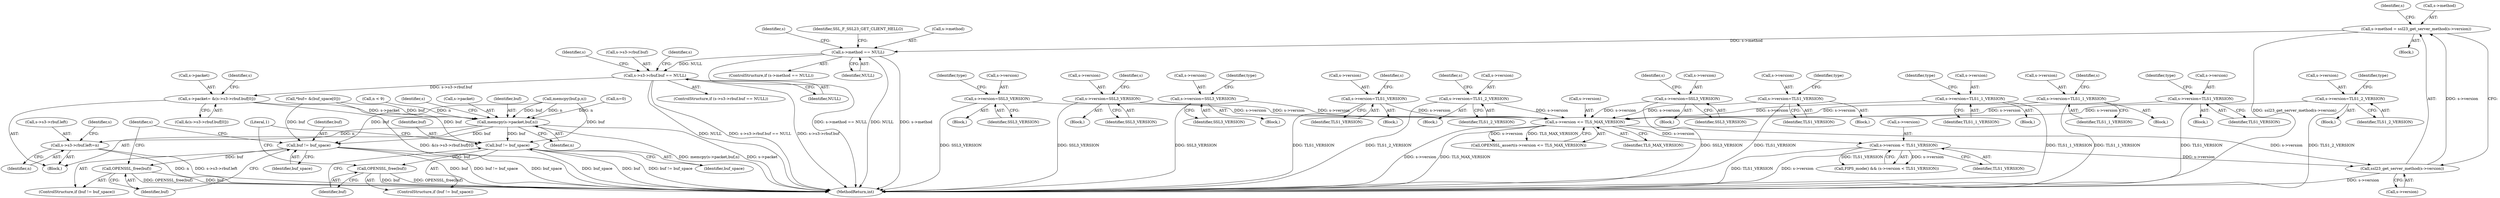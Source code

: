 digraph "0_openssl_6ce9687b5aba5391fc0de50e18779eb676d0e04d@array" {
"1001122" [label="(Call,s->packet= &(s->s3->rbuf.buf[0]))"];
"1001108" [label="(Call,s->s3->rbuf.buf == NULL)"];
"1001076" [label="(Call,s->method == NULL)"];
"1001067" [label="(Call,s->method = ssl23_get_server_method(s->version))"];
"1001071" [label="(Call,ssl23_get_server_method(s->version))"];
"1000689" [label="(Call,s->version <= TLS_MAX_VERSION)"];
"1000606" [label="(Call,s->version=SSL3_VERSION)"];
"1000375" [label="(Call,s->version=SSL3_VERSION)"];
"1000588" [label="(Call,s->version=SSL3_VERSION)"];
"1000356" [label="(Call,s->version=TLS1_VERSION)"];
"1000312" [label="(Call,s->version=TLS1_2_VERSION)"];
"1000406" [label="(Call,s->version=SSL3_VERSION)"];
"1000623" [label="(Call,s->version=TLS1_VERSION)"];
"1000554" [label="(Call,s->version=TLS1_1_VERSION)"];
"1000337" [label="(Call,s->version=TLS1_1_VERSION)"];
"1000571" [label="(Call,s->version=TLS1_VERSION)"];
"1000531" [label="(Call,s->version=TLS1_2_VERSION)"];
"1000697" [label="(Call,s->version < TLS1_VERSION)"];
"1001136" [label="(Call,memcpy(s->packet,buf,n))"];
"1001142" [label="(Call,s->s3->rbuf.left=n)"];
"1001226" [label="(Call,buf != buf_space)"];
"1001229" [label="(Call,OPENSSL_free(buf))"];
"1001236" [label="(Call,buf != buf_space)"];
"1001239" [label="(Call,OPENSSL_free(buf))"];
"1000167" [label="(Call,n=0)"];
"1000407" [label="(Call,s->version)"];
"1001108" [label="(Call,s->s3->rbuf.buf == NULL)"];
"1000375" [label="(Call,s->version=SSL3_VERSION)"];
"1001136" [label="(Call,memcpy(s->packet,buf,n))"];
"1001123" [label="(Call,s->packet)"];
"1000594" [label="(Identifier,type)"];
"1000360" [label="(Identifier,TLS1_VERSION)"];
"1000629" [label="(Identifier,type)"];
"1000531" [label="(Call,s->version=TLS1_2_VERSION)"];
"1000410" [label="(Identifier,SSL3_VERSION)"];
"1001075" [label="(ControlStructure,if (s->method == NULL))"];
"1000382" [label="(Identifier,s)"];
"1000311" [label="(Block,)"];
"1001225" [label="(ControlStructure,if (buf != buf_space))"];
"1001077" [label="(Call,s->method)"];
"1001239" [label="(Call,OPENSSL_free(buf))"];
"1001109" [label="(Call,s->s3->rbuf.buf)"];
"1000152" [label="(Call,*buf= &(buf_space[0]))"];
"1000624" [label="(Call,s->version)"];
"1001230" [label="(Identifier,buf)"];
"1001228" [label="(Identifier,buf_space)"];
"1001096" [label="(Block,)"];
"1001150" [label="(Identifier,n)"];
"1001080" [label="(Identifier,NULL)"];
"1000623" [label="(Call,s->version=TLS1_VERSION)"];
"1000558" [label="(Identifier,TLS1_1_VERSION)"];
"1001089" [label="(Identifier,s)"];
"1001237" [label="(Identifier,buf)"];
"1000554" [label="(Call,s->version=TLS1_1_VERSION)"];
"1000406" [label="(Call,s->version=SSL3_VERSION)"];
"1001078" [label="(Identifier,s)"];
"1000337" [label="(Call,s->version=TLS1_1_VERSION)"];
"1000570" [label="(Block,)"];
"1000688" [label="(Call,OPENSSL_assert(s->version <= TLS_MAX_VERSION))"];
"1000553" [label="(Block,)"];
"1001143" [label="(Call,s->s3->rbuf.left)"];
"1000336" [label="(Block,)"];
"1001229" [label="(Call,OPENSSL_free(buf))"];
"1001067" [label="(Call,s->method = ssl23_get_server_method(s->version))"];
"1000698" [label="(Call,s->version)"];
"1001120" [label="(Identifier,s)"];
"1000701" [label="(Identifier,TLS1_VERSION)"];
"1001137" [label="(Call,s->packet)"];
"1000313" [label="(Call,s->version)"];
"1000316" [label="(Identifier,TLS1_2_VERSION)"];
"1000413" [label="(Identifier,s)"];
"1001140" [label="(Identifier,buf)"];
"1001226" [label="(Call,buf != buf_space)"];
"1001122" [label="(Call,s->packet= &(s->s3->rbuf.buf[0]))"];
"1000589" [label="(Call,s->version)"];
"1001243" [label="(Literal,1)"];
"1000607" [label="(Call,s->version)"];
"1000695" [label="(Call,FIPS_mode() && (s->version < TLS1_VERSION))"];
"1001116" [label="(Identifier,NULL)"];
"1001233" [label="(Identifier,s)"];
"1000627" [label="(Identifier,TLS1_VERSION)"];
"1000376" [label="(Call,s->version)"];
"1000555" [label="(Call,s->version)"];
"1001227" [label="(Identifier,buf)"];
"1001107" [label="(ControlStructure,if (s->s3->rbuf.buf == NULL))"];
"1000587" [label="(Block,)"];
"1000689" [label="(Call,s->version <= TLS_MAX_VERSION)"];
"1001238" [label="(Identifier,buf_space)"];
"1000344" [label="(Identifier,s)"];
"1000355" [label="(Block,)"];
"1000379" [label="(Identifier,SSL3_VERSION)"];
"1000341" [label="(Identifier,TLS1_1_VERSION)"];
"1000575" [label="(Identifier,TLS1_VERSION)"];
"1000319" [label="(Identifier,s)"];
"1001071" [label="(Call,ssl23_get_server_method(s->version))"];
"1000537" [label="(Identifier,type)"];
"1000312" [label="(Call,s->version=TLS1_2_VERSION)"];
"1000605" [label="(Block,)"];
"1000693" [label="(Identifier,TLS_MAX_VERSION)"];
"1000530" [label="(Block,)"];
"1000610" [label="(Identifier,SSL3_VERSION)"];
"1001126" [label="(Call,&(s->s3->rbuf.buf[0]))"];
"1000592" [label="(Identifier,SSL3_VERSION)"];
"1000577" [label="(Identifier,type)"];
"1000405" [label="(Block,)"];
"1000571" [label="(Call,s->version=TLS1_VERSION)"];
"1001076" [label="(Call,s->method == NULL)"];
"1001235" [label="(ControlStructure,if (buf != buf_space))"];
"1000215" [label="(Call,memcpy(buf,p,n))"];
"1000761" [label="(Call,n < 9)"];
"1001066" [label="(Block,)"];
"1001124" [label="(Identifier,s)"];
"1000535" [label="(Identifier,TLS1_2_VERSION)"];
"1001068" [label="(Call,s->method)"];
"1000560" [label="(Identifier,type)"];
"1000612" [label="(Identifier,type)"];
"1001155" [label="(Identifier,s)"];
"1000363" [label="(Identifier,s)"];
"1000690" [label="(Call,s->version)"];
"1000357" [label="(Call,s->version)"];
"1001141" [label="(Identifier,n)"];
"1000356" [label="(Call,s->version=TLS1_VERSION)"];
"1000532" [label="(Call,s->version)"];
"1001244" [label="(MethodReturn,int)"];
"1001236" [label="(Call,buf != buf_space)"];
"1001083" [label="(Identifier,SSL_F_SSL23_GET_CLIENT_HELLO)"];
"1000338" [label="(Call,s->version)"];
"1001142" [label="(Call,s->s3->rbuf.left=n)"];
"1001138" [label="(Identifier,s)"];
"1000622" [label="(Block,)"];
"1001146" [label="(Identifier,s)"];
"1000572" [label="(Call,s->version)"];
"1000374" [label="(Block,)"];
"1000588" [label="(Call,s->version=SSL3_VERSION)"];
"1001240" [label="(Identifier,buf)"];
"1000606" [label="(Call,s->version=SSL3_VERSION)"];
"1001072" [label="(Call,s->version)"];
"1000697" [label="(Call,s->version < TLS1_VERSION)"];
"1001122" -> "1001096"  [label="AST: "];
"1001122" -> "1001126"  [label="CFG: "];
"1001123" -> "1001122"  [label="AST: "];
"1001126" -> "1001122"  [label="AST: "];
"1001138" -> "1001122"  [label="CFG: "];
"1001122" -> "1001244"  [label="DDG: &(s->s3->rbuf.buf[0])"];
"1001108" -> "1001122"  [label="DDG: s->s3->rbuf.buf"];
"1001122" -> "1001136"  [label="DDG: s->packet"];
"1001108" -> "1001107"  [label="AST: "];
"1001108" -> "1001116"  [label="CFG: "];
"1001109" -> "1001108"  [label="AST: "];
"1001116" -> "1001108"  [label="AST: "];
"1001120" -> "1001108"  [label="CFG: "];
"1001124" -> "1001108"  [label="CFG: "];
"1001108" -> "1001244"  [label="DDG: s->s3->rbuf.buf == NULL"];
"1001108" -> "1001244"  [label="DDG: s->s3->rbuf.buf"];
"1001108" -> "1001244"  [label="DDG: NULL"];
"1001076" -> "1001108"  [label="DDG: NULL"];
"1001076" -> "1001075"  [label="AST: "];
"1001076" -> "1001080"  [label="CFG: "];
"1001077" -> "1001076"  [label="AST: "];
"1001080" -> "1001076"  [label="AST: "];
"1001083" -> "1001076"  [label="CFG: "];
"1001089" -> "1001076"  [label="CFG: "];
"1001076" -> "1001244"  [label="DDG: NULL"];
"1001076" -> "1001244"  [label="DDG: s->method"];
"1001076" -> "1001244"  [label="DDG: s->method == NULL"];
"1001067" -> "1001076"  [label="DDG: s->method"];
"1001067" -> "1001066"  [label="AST: "];
"1001067" -> "1001071"  [label="CFG: "];
"1001068" -> "1001067"  [label="AST: "];
"1001071" -> "1001067"  [label="AST: "];
"1001078" -> "1001067"  [label="CFG: "];
"1001067" -> "1001244"  [label="DDG: ssl23_get_server_method(s->version)"];
"1001071" -> "1001067"  [label="DDG: s->version"];
"1001071" -> "1001072"  [label="CFG: "];
"1001072" -> "1001071"  [label="AST: "];
"1001071" -> "1001244"  [label="DDG: s->version"];
"1000689" -> "1001071"  [label="DDG: s->version"];
"1000697" -> "1001071"  [label="DDG: s->version"];
"1000689" -> "1000688"  [label="AST: "];
"1000689" -> "1000693"  [label="CFG: "];
"1000690" -> "1000689"  [label="AST: "];
"1000693" -> "1000689"  [label="AST: "];
"1000688" -> "1000689"  [label="CFG: "];
"1000689" -> "1001244"  [label="DDG: TLS_MAX_VERSION"];
"1000689" -> "1001244"  [label="DDG: s->version"];
"1000689" -> "1000688"  [label="DDG: s->version"];
"1000689" -> "1000688"  [label="DDG: TLS_MAX_VERSION"];
"1000606" -> "1000689"  [label="DDG: s->version"];
"1000375" -> "1000689"  [label="DDG: s->version"];
"1000588" -> "1000689"  [label="DDG: s->version"];
"1000356" -> "1000689"  [label="DDG: s->version"];
"1000312" -> "1000689"  [label="DDG: s->version"];
"1000406" -> "1000689"  [label="DDG: s->version"];
"1000623" -> "1000689"  [label="DDG: s->version"];
"1000554" -> "1000689"  [label="DDG: s->version"];
"1000337" -> "1000689"  [label="DDG: s->version"];
"1000571" -> "1000689"  [label="DDG: s->version"];
"1000531" -> "1000689"  [label="DDG: s->version"];
"1000689" -> "1000697"  [label="DDG: s->version"];
"1000606" -> "1000605"  [label="AST: "];
"1000606" -> "1000610"  [label="CFG: "];
"1000607" -> "1000606"  [label="AST: "];
"1000610" -> "1000606"  [label="AST: "];
"1000612" -> "1000606"  [label="CFG: "];
"1000606" -> "1001244"  [label="DDG: SSL3_VERSION"];
"1000375" -> "1000374"  [label="AST: "];
"1000375" -> "1000379"  [label="CFG: "];
"1000376" -> "1000375"  [label="AST: "];
"1000379" -> "1000375"  [label="AST: "];
"1000382" -> "1000375"  [label="CFG: "];
"1000375" -> "1001244"  [label="DDG: SSL3_VERSION"];
"1000588" -> "1000587"  [label="AST: "];
"1000588" -> "1000592"  [label="CFG: "];
"1000589" -> "1000588"  [label="AST: "];
"1000592" -> "1000588"  [label="AST: "];
"1000594" -> "1000588"  [label="CFG: "];
"1000588" -> "1001244"  [label="DDG: SSL3_VERSION"];
"1000356" -> "1000355"  [label="AST: "];
"1000356" -> "1000360"  [label="CFG: "];
"1000357" -> "1000356"  [label="AST: "];
"1000360" -> "1000356"  [label="AST: "];
"1000363" -> "1000356"  [label="CFG: "];
"1000356" -> "1001244"  [label="DDG: TLS1_VERSION"];
"1000312" -> "1000311"  [label="AST: "];
"1000312" -> "1000316"  [label="CFG: "];
"1000313" -> "1000312"  [label="AST: "];
"1000316" -> "1000312"  [label="AST: "];
"1000319" -> "1000312"  [label="CFG: "];
"1000312" -> "1001244"  [label="DDG: TLS1_2_VERSION"];
"1000406" -> "1000405"  [label="AST: "];
"1000406" -> "1000410"  [label="CFG: "];
"1000407" -> "1000406"  [label="AST: "];
"1000410" -> "1000406"  [label="AST: "];
"1000413" -> "1000406"  [label="CFG: "];
"1000406" -> "1001244"  [label="DDG: SSL3_VERSION"];
"1000623" -> "1000622"  [label="AST: "];
"1000623" -> "1000627"  [label="CFG: "];
"1000624" -> "1000623"  [label="AST: "];
"1000627" -> "1000623"  [label="AST: "];
"1000629" -> "1000623"  [label="CFG: "];
"1000623" -> "1001244"  [label="DDG: TLS1_VERSION"];
"1000554" -> "1000553"  [label="AST: "];
"1000554" -> "1000558"  [label="CFG: "];
"1000555" -> "1000554"  [label="AST: "];
"1000558" -> "1000554"  [label="AST: "];
"1000560" -> "1000554"  [label="CFG: "];
"1000554" -> "1001244"  [label="DDG: TLS1_1_VERSION"];
"1000337" -> "1000336"  [label="AST: "];
"1000337" -> "1000341"  [label="CFG: "];
"1000338" -> "1000337"  [label="AST: "];
"1000341" -> "1000337"  [label="AST: "];
"1000344" -> "1000337"  [label="CFG: "];
"1000337" -> "1001244"  [label="DDG: TLS1_1_VERSION"];
"1000571" -> "1000570"  [label="AST: "];
"1000571" -> "1000575"  [label="CFG: "];
"1000572" -> "1000571"  [label="AST: "];
"1000575" -> "1000571"  [label="AST: "];
"1000577" -> "1000571"  [label="CFG: "];
"1000571" -> "1001244"  [label="DDG: TLS1_VERSION"];
"1000531" -> "1000530"  [label="AST: "];
"1000531" -> "1000535"  [label="CFG: "];
"1000532" -> "1000531"  [label="AST: "];
"1000535" -> "1000531"  [label="AST: "];
"1000537" -> "1000531"  [label="CFG: "];
"1000531" -> "1001244"  [label="DDG: TLS1_2_VERSION"];
"1000697" -> "1000695"  [label="AST: "];
"1000697" -> "1000701"  [label="CFG: "];
"1000698" -> "1000697"  [label="AST: "];
"1000701" -> "1000697"  [label="AST: "];
"1000695" -> "1000697"  [label="CFG: "];
"1000697" -> "1001244"  [label="DDG: TLS1_VERSION"];
"1000697" -> "1001244"  [label="DDG: s->version"];
"1000697" -> "1000695"  [label="DDG: s->version"];
"1000697" -> "1000695"  [label="DDG: TLS1_VERSION"];
"1001136" -> "1001096"  [label="AST: "];
"1001136" -> "1001141"  [label="CFG: "];
"1001137" -> "1001136"  [label="AST: "];
"1001140" -> "1001136"  [label="AST: "];
"1001141" -> "1001136"  [label="AST: "];
"1001146" -> "1001136"  [label="CFG: "];
"1001136" -> "1001244"  [label="DDG: s->packet"];
"1001136" -> "1001244"  [label="DDG: memcpy(s->packet,buf,n)"];
"1000215" -> "1001136"  [label="DDG: buf"];
"1000215" -> "1001136"  [label="DDG: n"];
"1000152" -> "1001136"  [label="DDG: buf"];
"1000167" -> "1001136"  [label="DDG: n"];
"1000761" -> "1001136"  [label="DDG: n"];
"1001136" -> "1001142"  [label="DDG: n"];
"1001136" -> "1001226"  [label="DDG: buf"];
"1001136" -> "1001236"  [label="DDG: buf"];
"1001142" -> "1001096"  [label="AST: "];
"1001142" -> "1001150"  [label="CFG: "];
"1001143" -> "1001142"  [label="AST: "];
"1001150" -> "1001142"  [label="AST: "];
"1001155" -> "1001142"  [label="CFG: "];
"1001142" -> "1001244"  [label="DDG: n"];
"1001142" -> "1001244"  [label="DDG: s->s3->rbuf.left"];
"1001226" -> "1001225"  [label="AST: "];
"1001226" -> "1001228"  [label="CFG: "];
"1001227" -> "1001226"  [label="AST: "];
"1001228" -> "1001226"  [label="AST: "];
"1001230" -> "1001226"  [label="CFG: "];
"1001233" -> "1001226"  [label="CFG: "];
"1001226" -> "1001244"  [label="DDG: buf_space"];
"1001226" -> "1001244"  [label="DDG: buf"];
"1001226" -> "1001244"  [label="DDG: buf != buf_space"];
"1000215" -> "1001226"  [label="DDG: buf"];
"1000152" -> "1001226"  [label="DDG: buf"];
"1001226" -> "1001229"  [label="DDG: buf"];
"1001229" -> "1001225"  [label="AST: "];
"1001229" -> "1001230"  [label="CFG: "];
"1001230" -> "1001229"  [label="AST: "];
"1001233" -> "1001229"  [label="CFG: "];
"1001229" -> "1001244"  [label="DDG: OPENSSL_free(buf)"];
"1001229" -> "1001244"  [label="DDG: buf"];
"1001236" -> "1001235"  [label="AST: "];
"1001236" -> "1001238"  [label="CFG: "];
"1001237" -> "1001236"  [label="AST: "];
"1001238" -> "1001236"  [label="AST: "];
"1001240" -> "1001236"  [label="CFG: "];
"1001243" -> "1001236"  [label="CFG: "];
"1001236" -> "1001244"  [label="DDG: buf_space"];
"1001236" -> "1001244"  [label="DDG: buf"];
"1001236" -> "1001244"  [label="DDG: buf != buf_space"];
"1000215" -> "1001236"  [label="DDG: buf"];
"1000152" -> "1001236"  [label="DDG: buf"];
"1001236" -> "1001239"  [label="DDG: buf"];
"1001239" -> "1001235"  [label="AST: "];
"1001239" -> "1001240"  [label="CFG: "];
"1001240" -> "1001239"  [label="AST: "];
"1001243" -> "1001239"  [label="CFG: "];
"1001239" -> "1001244"  [label="DDG: OPENSSL_free(buf)"];
"1001239" -> "1001244"  [label="DDG: buf"];
}
